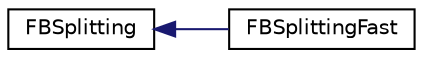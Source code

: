 digraph "Graphical Class Hierarchy"
{
 // INTERACTIVE_SVG=YES
  edge [fontname="Helvetica",fontsize="10",labelfontname="Helvetica",labelfontsize="10"];
  node [fontname="Helvetica",fontsize="10",shape=record];
  rankdir="LR";
  Node1 [label="FBSplitting",height=0.2,width=0.4,color="black", fillcolor="white", style="filled",URL="$class_f_b_splitting.html",tooltip="Forward-backward splitting algorithm. "];
  Node1 -> Node2 [dir="back",color="midnightblue",fontsize="10",style="solid",fontname="Helvetica"];
  Node2 [label="FBSplittingFast",height=0.2,width=0.4,color="black", fillcolor="white", style="filled",URL="$class_f_b_splitting_fast.html",tooltip="Fast forward-backward splitting algorithm. "];
}
